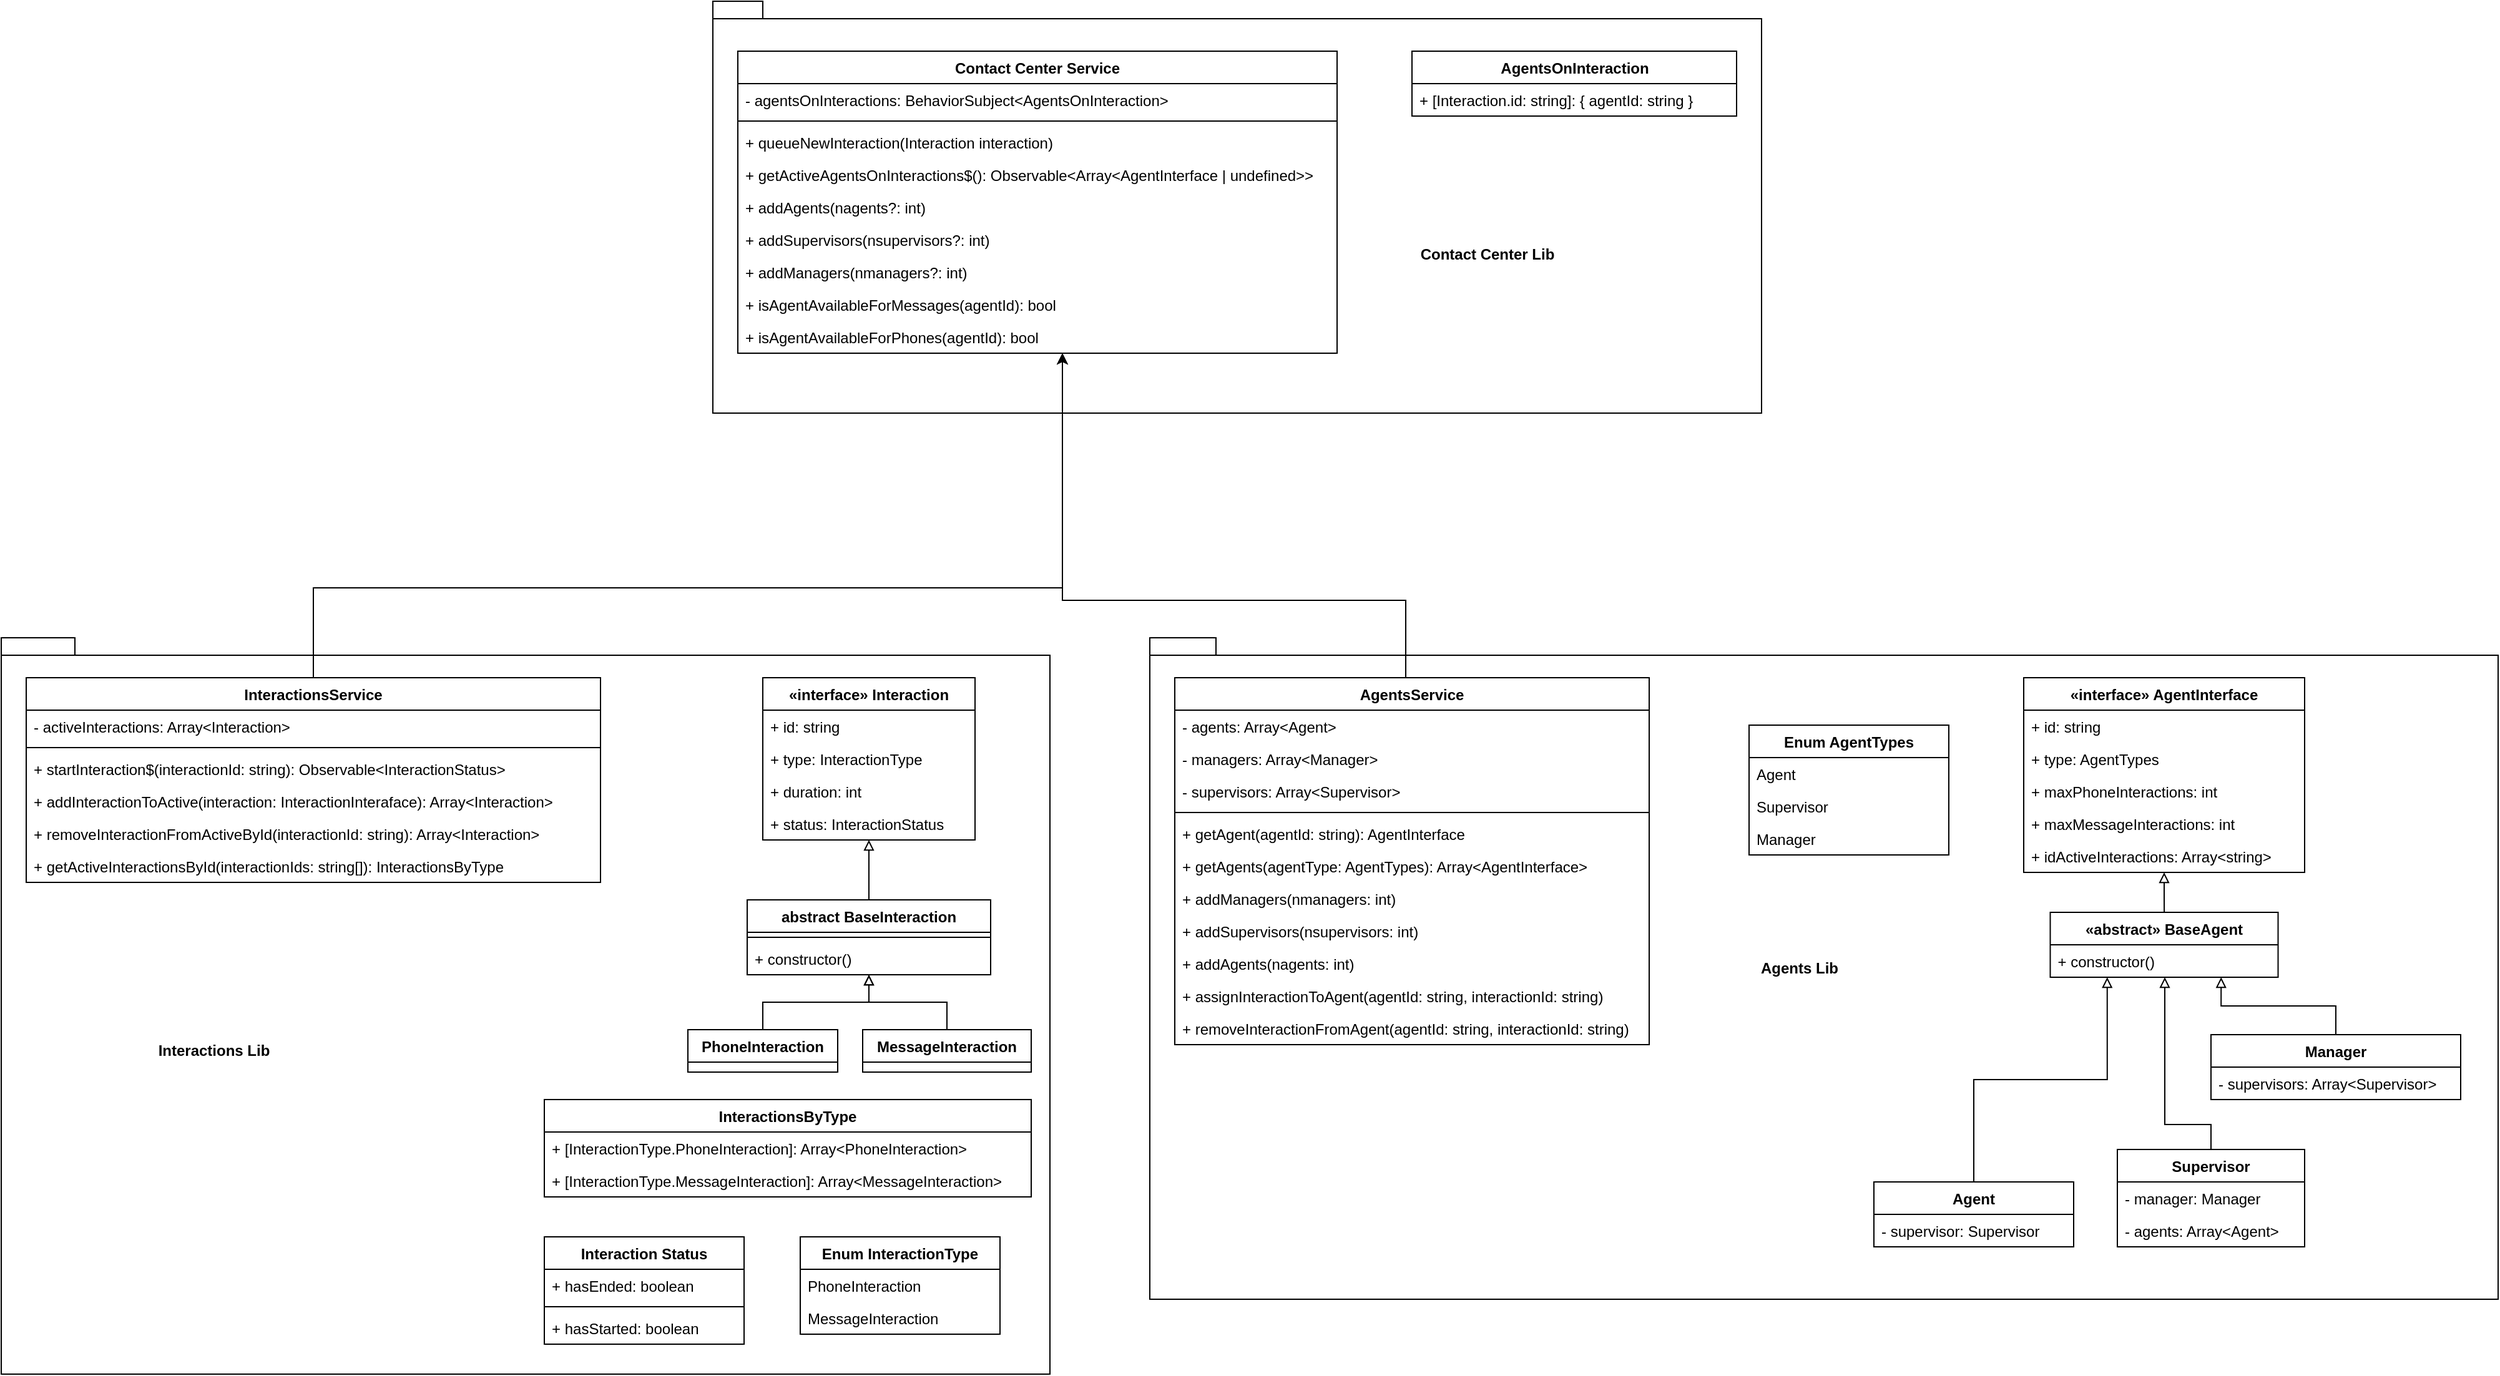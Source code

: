 <mxfile version="14.9.6" type="device" pages="2"><diagram id="9mXvaVSuT-yr561JVfZQ" name="Classes"><mxGraphModel dx="1939" dy="1730" grid="1" gridSize="10" guides="1" tooltips="1" connect="1" arrows="1" fold="1" page="1" pageScale="1" pageWidth="850" pageHeight="1100" math="0" shadow="0"><root><mxCell id="0"/><mxCell id="1" parent="0"/><mxCell id="W-T2RcgYXypYs22ILFJd-33" value="" style="shape=folder;fontStyle=1;spacingTop=10;tabWidth=40;tabHeight=14;tabPosition=left;html=1;" vertex="1" parent="1"><mxGeometry x="160" y="-920" width="840" height="330" as="geometry"/></mxCell><mxCell id="GSy9JZOcoxlVscX8w8jJ-24" value="" style="shape=folder;fontStyle=1;spacingTop=10;tabWidth=40;tabHeight=14;tabPosition=left;html=1;" parent="1" vertex="1"><mxGeometry x="510" y="-410" width="1080" height="530" as="geometry"/></mxCell><mxCell id="GSy9JZOcoxlVscX8w8jJ-23" value="" style="shape=folder;fontStyle=1;spacingTop=10;tabWidth=40;tabHeight=14;tabPosition=left;html=1;" parent="1" vertex="1"><mxGeometry x="-410" y="-410" width="840" height="590" as="geometry"/></mxCell><mxCell id="VfbLvijLUW6u_aJ8UXOx-10" style="edgeStyle=orthogonalEdgeStyle;rounded=0;orthogonalLoop=1;jettySize=auto;html=1;startArrow=none;startFill=0;endArrow=block;endFill=0;" parent="1" source="rVlFmZ7Iy4KIFGHd2SEh-2" target="VfbLvijLUW6u_aJ8UXOx-1" edge="1"><mxGeometry relative="1" as="geometry"/></mxCell><mxCell id="rVlFmZ7Iy4KIFGHd2SEh-2" value="MessageInteraction" style="swimlane;fontStyle=1;align=center;verticalAlign=top;childLayout=stackLayout;horizontal=1;startSize=26;horizontalStack=0;resizeParent=1;resizeParentMax=0;resizeLast=0;collapsible=1;marginBottom=0;" parent="1" vertex="1"><mxGeometry x="280" y="-96" width="135" height="34" as="geometry"/></mxCell><mxCell id="VfbLvijLUW6u_aJ8UXOx-11" style="edgeStyle=orthogonalEdgeStyle;rounded=0;orthogonalLoop=1;jettySize=auto;html=1;startArrow=none;startFill=0;endArrow=block;endFill=0;" parent="1" source="rVlFmZ7Iy4KIFGHd2SEh-6" target="VfbLvijLUW6u_aJ8UXOx-1" edge="1"><mxGeometry relative="1" as="geometry"/></mxCell><mxCell id="rVlFmZ7Iy4KIFGHd2SEh-6" value="PhoneInteraction" style="swimlane;fontStyle=1;align=center;verticalAlign=top;childLayout=stackLayout;horizontal=1;startSize=26;horizontalStack=0;resizeParent=1;resizeParentMax=0;resizeLast=0;collapsible=1;marginBottom=0;" parent="1" vertex="1"><mxGeometry x="140" y="-96" width="120" height="34" as="geometry"/></mxCell><mxCell id="rVlFmZ7Iy4KIFGHd2SEh-12" value="Agent" style="swimlane;fontStyle=1;align=center;verticalAlign=top;childLayout=stackLayout;horizontal=1;startSize=26;horizontalStack=0;resizeParent=1;resizeParentMax=0;resizeLast=0;collapsible=1;marginBottom=0;" parent="1" vertex="1"><mxGeometry x="1090" y="26" width="160" height="52" as="geometry"/></mxCell><mxCell id="rVlFmZ7Iy4KIFGHd2SEh-13" value="- supervisor: Supervisor" style="text;strokeColor=none;fillColor=none;align=left;verticalAlign=top;spacingLeft=4;spacingRight=4;overflow=hidden;rotatable=0;points=[[0,0.5],[1,0.5]];portConstraint=eastwest;" parent="rVlFmZ7Iy4KIFGHd2SEh-12" vertex="1"><mxGeometry y="26" width="160" height="26" as="geometry"/></mxCell><mxCell id="W-T2RcgYXypYs22ILFJd-36" style="edgeStyle=orthogonalEdgeStyle;rounded=0;orthogonalLoop=1;jettySize=auto;html=1;exitX=0.5;exitY=0;exitDx=0;exitDy=0;endArrow=block;endFill=0;" edge="1" parent="1" source="rVlFmZ7Iy4KIFGHd2SEh-16" target="rVlFmZ7Iy4KIFGHd2SEh-28"><mxGeometry relative="1" as="geometry"><Array as="points"><mxPoint x="1360" y="-20"/><mxPoint x="1323" y="-20"/></Array></mxGeometry></mxCell><mxCell id="rVlFmZ7Iy4KIFGHd2SEh-16" value="Supervisor" style="swimlane;fontStyle=1;align=center;verticalAlign=top;childLayout=stackLayout;horizontal=1;startSize=26;horizontalStack=0;resizeParent=1;resizeParentMax=0;resizeLast=0;collapsible=1;marginBottom=0;" parent="1" vertex="1"><mxGeometry x="1285" width="150" height="78" as="geometry"/></mxCell><mxCell id="rVlFmZ7Iy4KIFGHd2SEh-17" value="- manager: Manager" style="text;strokeColor=none;fillColor=none;align=left;verticalAlign=top;spacingLeft=4;spacingRight=4;overflow=hidden;rotatable=0;points=[[0,0.5],[1,0.5]];portConstraint=eastwest;" parent="rVlFmZ7Iy4KIFGHd2SEh-16" vertex="1"><mxGeometry y="26" width="150" height="26" as="geometry"/></mxCell><mxCell id="bqos2zg2RV2krhV23c68-34" value="- agents: Array&lt;Agent&gt;" style="text;strokeColor=none;fillColor=none;align=left;verticalAlign=top;spacingLeft=4;spacingRight=4;overflow=hidden;rotatable=0;points=[[0,0.5],[1,0.5]];portConstraint=eastwest;" parent="rVlFmZ7Iy4KIFGHd2SEh-16" vertex="1"><mxGeometry y="52" width="150" height="26" as="geometry"/></mxCell><mxCell id="rVlFmZ7Iy4KIFGHd2SEh-20" value="Manager" style="swimlane;fontStyle=1;align=center;verticalAlign=top;childLayout=stackLayout;horizontal=1;startSize=26;horizontalStack=0;resizeParent=1;resizeParentMax=0;resizeLast=0;collapsible=1;marginBottom=0;" parent="1" vertex="1"><mxGeometry x="1360" y="-92" width="200" height="52" as="geometry"/></mxCell><mxCell id="bqos2zg2RV2krhV23c68-36" value="- supervisors: Array&lt;Supervisor&gt;" style="text;strokeColor=none;fillColor=none;align=left;verticalAlign=top;spacingLeft=4;spacingRight=4;overflow=hidden;rotatable=0;points=[[0,0.5],[1,0.5]];portConstraint=eastwest;" parent="rVlFmZ7Iy4KIFGHd2SEh-20" vertex="1"><mxGeometry y="26" width="200" height="26" as="geometry"/></mxCell><mxCell id="bqos2zg2RV2krhV23c68-4" style="edgeStyle=orthogonalEdgeStyle;rounded=0;orthogonalLoop=1;jettySize=auto;html=1;exitX=0.25;exitY=1;exitDx=0;exitDy=0;endArrow=none;endFill=0;startArrow=block;startFill=0;" parent="1" source="rVlFmZ7Iy4KIFGHd2SEh-28" target="rVlFmZ7Iy4KIFGHd2SEh-12" edge="1"><mxGeometry relative="1" as="geometry"/></mxCell><mxCell id="bqos2zg2RV2krhV23c68-6" style="edgeStyle=orthogonalEdgeStyle;rounded=0;orthogonalLoop=1;jettySize=auto;html=1;exitX=0.75;exitY=1;exitDx=0;exitDy=0;endArrow=none;endFill=0;startArrow=block;startFill=0;" parent="1" source="rVlFmZ7Iy4KIFGHd2SEh-28" target="rVlFmZ7Iy4KIFGHd2SEh-20" edge="1"><mxGeometry relative="1" as="geometry"/></mxCell><mxCell id="rVlFmZ7Iy4KIFGHd2SEh-28" value="«abstract» BaseAgent" style="swimlane;fontStyle=1;align=center;verticalAlign=top;childLayout=stackLayout;horizontal=1;startSize=26;horizontalStack=0;resizeParent=1;resizeParentMax=0;resizeLast=0;collapsible=1;marginBottom=0;" parent="1" vertex="1"><mxGeometry x="1231.25" y="-190" width="182.5" height="52" as="geometry"/></mxCell><mxCell id="W-T2RcgYXypYs22ILFJd-6" value="+ constructor()" style="text;strokeColor=none;fillColor=none;align=left;verticalAlign=top;spacingLeft=4;spacingRight=4;overflow=hidden;rotatable=0;points=[[0,0.5],[1,0.5]];portConstraint=eastwest;" vertex="1" parent="rVlFmZ7Iy4KIFGHd2SEh-28"><mxGeometry y="26" width="182.5" height="26" as="geometry"/></mxCell><mxCell id="VfbLvijLUW6u_aJ8UXOx-8" style="edgeStyle=orthogonalEdgeStyle;rounded=0;orthogonalLoop=1;jettySize=auto;html=1;exitX=0.5;exitY=1;exitDx=0;exitDy=0;entryX=0.5;entryY=0;entryDx=0;entryDy=0;endArrow=none;endFill=0;startArrow=block;startFill=0;" parent="1" source="rVlFmZ7Iy4KIFGHd2SEh-40" target="VfbLvijLUW6u_aJ8UXOx-1" edge="1"><mxGeometry relative="1" as="geometry"/></mxCell><mxCell id="rVlFmZ7Iy4KIFGHd2SEh-40" value="«interface» Interaction" style="swimlane;fontStyle=1;align=center;verticalAlign=top;childLayout=stackLayout;horizontal=1;startSize=26;horizontalStack=0;resizeParent=1;resizeParentMax=0;resizeLast=0;collapsible=1;marginBottom=0;" parent="1" vertex="1"><mxGeometry x="200" y="-378" width="170" height="130" as="geometry"/></mxCell><mxCell id="rVlFmZ7Iy4KIFGHd2SEh-41" value="+ id: string" style="text;strokeColor=none;fillColor=none;align=left;verticalAlign=top;spacingLeft=4;spacingRight=4;overflow=hidden;rotatable=0;points=[[0,0.5],[1,0.5]];portConstraint=eastwest;" parent="rVlFmZ7Iy4KIFGHd2SEh-40" vertex="1"><mxGeometry y="26" width="170" height="26" as="geometry"/></mxCell><mxCell id="aWb27PJC8GSQuPGXeeC0-7" value="+ type: InteractionType" style="text;strokeColor=none;fillColor=none;align=left;verticalAlign=top;spacingLeft=4;spacingRight=4;overflow=hidden;rotatable=0;points=[[0,0.5],[1,0.5]];portConstraint=eastwest;" parent="rVlFmZ7Iy4KIFGHd2SEh-40" vertex="1"><mxGeometry y="52" width="170" height="26" as="geometry"/></mxCell><mxCell id="W-T2RcgYXypYs22ILFJd-27" value="+ duration: int" style="text;strokeColor=none;fillColor=none;align=left;verticalAlign=top;spacingLeft=4;spacingRight=4;overflow=hidden;rotatable=0;points=[[0,0.5],[1,0.5]];portConstraint=eastwest;" vertex="1" parent="rVlFmZ7Iy4KIFGHd2SEh-40"><mxGeometry y="78" width="170" height="26" as="geometry"/></mxCell><mxCell id="aWb27PJC8GSQuPGXeeC0-6" value="+ status: InteractionStatus" style="text;strokeColor=none;fillColor=none;align=left;verticalAlign=top;spacingLeft=4;spacingRight=4;overflow=hidden;rotatable=0;points=[[0,0.5],[1,0.5]];portConstraint=eastwest;" parent="rVlFmZ7Iy4KIFGHd2SEh-40" vertex="1"><mxGeometry y="104" width="170" height="26" as="geometry"/></mxCell><mxCell id="bqos2zg2RV2krhV23c68-8" value="Contact Center Service" style="swimlane;fontStyle=1;align=center;verticalAlign=top;childLayout=stackLayout;horizontal=1;startSize=26;horizontalStack=0;resizeParent=1;resizeParentMax=0;resizeLast=0;collapsible=1;marginBottom=0;" parent="1" vertex="1"><mxGeometry x="180" y="-880" width="480" height="242" as="geometry"/></mxCell><mxCell id="bqos2zg2RV2krhV23c68-17" value="- agentsOnInteractions: BehaviorSubject&lt;AgentsOnInteraction&gt;" style="text;strokeColor=none;fillColor=none;align=left;verticalAlign=top;spacingLeft=4;spacingRight=4;overflow=hidden;rotatable=0;points=[[0,0.5],[1,0.5]];portConstraint=eastwest;" parent="bqos2zg2RV2krhV23c68-8" vertex="1"><mxGeometry y="26" width="480" height="26" as="geometry"/></mxCell><mxCell id="bqos2zg2RV2krhV23c68-10" value="" style="line;strokeWidth=1;fillColor=none;align=left;verticalAlign=middle;spacingTop=-1;spacingLeft=3;spacingRight=3;rotatable=0;labelPosition=right;points=[];portConstraint=eastwest;" parent="bqos2zg2RV2krhV23c68-8" vertex="1"><mxGeometry y="52" width="480" height="8" as="geometry"/></mxCell><mxCell id="_GVW7TMEbYRuiCOnkN0X-1" value="+ queueNewInteraction(Interaction interaction)" style="text;strokeColor=none;fillColor=none;align=left;verticalAlign=top;spacingLeft=4;spacingRight=4;overflow=hidden;rotatable=0;points=[[0,0.5],[1,0.5]];portConstraint=eastwest;" parent="bqos2zg2RV2krhV23c68-8" vertex="1"><mxGeometry y="60" width="480" height="26" as="geometry"/></mxCell><mxCell id="W-T2RcgYXypYs22ILFJd-28" value="+ getActiveAgentsOnInteractions$(): Observable&amp;lt;Array&amp;lt;AgentInterface | undefined&amp;gt;&amp;gt;" style="text;strokeColor=none;fillColor=none;align=left;verticalAlign=top;spacingLeft=4;spacingRight=4;overflow=hidden;rotatable=0;points=[[0,0.5],[1,0.5]];portConstraint=eastwest;html=1;" vertex="1" parent="bqos2zg2RV2krhV23c68-8"><mxGeometry y="86" width="480" height="26" as="geometry"/></mxCell><mxCell id="NI0zoDxkc4GcWIUidgXC-1" value="+ addAgents(nagents?: int)" style="text;strokeColor=none;fillColor=none;align=left;verticalAlign=top;spacingLeft=4;spacingRight=4;overflow=hidden;rotatable=0;points=[[0,0.5],[1,0.5]];portConstraint=eastwest;" parent="bqos2zg2RV2krhV23c68-8" vertex="1"><mxGeometry y="112" width="480" height="26" as="geometry"/></mxCell><mxCell id="NI0zoDxkc4GcWIUidgXC-2" value="+ addSupervisors(nsupervisors?: int)" style="text;strokeColor=none;fillColor=none;align=left;verticalAlign=top;spacingLeft=4;spacingRight=4;overflow=hidden;rotatable=0;points=[[0,0.5],[1,0.5]];portConstraint=eastwest;" parent="bqos2zg2RV2krhV23c68-8" vertex="1"><mxGeometry y="138" width="480" height="26" as="geometry"/></mxCell><mxCell id="NI0zoDxkc4GcWIUidgXC-3" value="+ addManagers(nmanagers?: int)" style="text;strokeColor=none;fillColor=none;align=left;verticalAlign=top;spacingLeft=4;spacingRight=4;overflow=hidden;rotatable=0;points=[[0,0.5],[1,0.5]];portConstraint=eastwest;" parent="bqos2zg2RV2krhV23c68-8" vertex="1"><mxGeometry y="164" width="480" height="26" as="geometry"/></mxCell><mxCell id="aWb27PJC8GSQuPGXeeC0-10" value="+ isAgentAvailableForMessages(agentId): bool" style="text;strokeColor=none;fillColor=none;align=left;verticalAlign=top;spacingLeft=4;spacingRight=4;overflow=hidden;rotatable=0;points=[[0,0.5],[1,0.5]];portConstraint=eastwest;" parent="bqos2zg2RV2krhV23c68-8" vertex="1"><mxGeometry y="190" width="480" height="26" as="geometry"/></mxCell><mxCell id="aWb27PJC8GSQuPGXeeC0-9" value="+ isAgentAvailableForPhones(agentId): bool" style="text;strokeColor=none;fillColor=none;align=left;verticalAlign=top;spacingLeft=4;spacingRight=4;overflow=hidden;rotatable=0;points=[[0,0.5],[1,0.5]];portConstraint=eastwest;" parent="bqos2zg2RV2krhV23c68-8" vertex="1"><mxGeometry y="216" width="480" height="26" as="geometry"/></mxCell><mxCell id="VfbLvijLUW6u_aJ8UXOx-1" value="abstract BaseInteraction" style="swimlane;fontStyle=1;align=center;verticalAlign=top;childLayout=stackLayout;horizontal=1;startSize=26;horizontalStack=0;resizeParent=1;resizeParentMax=0;resizeLast=0;collapsible=1;marginBottom=0;" parent="1" vertex="1"><mxGeometry x="187.5" y="-200" width="195" height="60" as="geometry"/></mxCell><mxCell id="VfbLvijLUW6u_aJ8UXOx-3" value="" style="line;strokeWidth=1;fillColor=none;align=left;verticalAlign=middle;spacingTop=-1;spacingLeft=3;spacingRight=3;rotatable=0;labelPosition=right;points=[];portConstraint=eastwest;" parent="VfbLvijLUW6u_aJ8UXOx-1" vertex="1"><mxGeometry y="26" width="195" height="8" as="geometry"/></mxCell><mxCell id="VfbLvijLUW6u_aJ8UXOx-6" value="+ constructor()" style="text;strokeColor=none;fillColor=none;align=left;verticalAlign=top;spacingLeft=4;spacingRight=4;overflow=hidden;rotatable=0;points=[[0,0.5],[1,0.5]];portConstraint=eastwest;" parent="VfbLvijLUW6u_aJ8UXOx-1" vertex="1"><mxGeometry y="34" width="195" height="26" as="geometry"/></mxCell><mxCell id="aWb27PJC8GSQuPGXeeC0-16" style="edgeStyle=orthogonalEdgeStyle;rounded=0;orthogonalLoop=1;jettySize=auto;html=1;exitX=0.5;exitY=1;exitDx=0;exitDy=0;startArrow=block;startFill=0;endArrow=none;endFill=0;" parent="1" source="aWb27PJC8GSQuPGXeeC0-11" target="rVlFmZ7Iy4KIFGHd2SEh-28" edge="1"><mxGeometry relative="1" as="geometry"/></mxCell><mxCell id="aWb27PJC8GSQuPGXeeC0-11" value="«interface» AgentInterface" style="swimlane;fontStyle=1;align=center;verticalAlign=top;childLayout=stackLayout;horizontal=1;startSize=26;horizontalStack=0;resizeParent=1;resizeParentMax=0;resizeLast=0;collapsible=1;marginBottom=0;" parent="1" vertex="1"><mxGeometry x="1210" y="-378" width="225" height="156" as="geometry"/></mxCell><mxCell id="aWb27PJC8GSQuPGXeeC0-12" value="+ id: string" style="text;strokeColor=none;fillColor=none;align=left;verticalAlign=top;spacingLeft=4;spacingRight=4;overflow=hidden;rotatable=0;points=[[0,0.5],[1,0.5]];portConstraint=eastwest;" parent="aWb27PJC8GSQuPGXeeC0-11" vertex="1"><mxGeometry y="26" width="225" height="26" as="geometry"/></mxCell><mxCell id="aWb27PJC8GSQuPGXeeC0-13" value="+ type: AgentTypes" style="text;strokeColor=none;fillColor=none;align=left;verticalAlign=top;spacingLeft=4;spacingRight=4;overflow=hidden;rotatable=0;points=[[0,0.5],[1,0.5]];portConstraint=eastwest;" parent="aWb27PJC8GSQuPGXeeC0-11" vertex="1"><mxGeometry y="52" width="225" height="26" as="geometry"/></mxCell><mxCell id="aWb27PJC8GSQuPGXeeC0-3" value="+ maxPhoneInteractions: int" style="text;strokeColor=none;fillColor=none;align=left;verticalAlign=top;spacingLeft=4;spacingRight=4;overflow=hidden;rotatable=0;points=[[0,0.5],[1,0.5]];portConstraint=eastwest;" parent="aWb27PJC8GSQuPGXeeC0-11" vertex="1"><mxGeometry y="78" width="225" height="26" as="geometry"/></mxCell><mxCell id="rVlFmZ7Iy4KIFGHd2SEh-29" value="+ maxMessageInteractions: int" style="text;strokeColor=none;fillColor=none;align=left;verticalAlign=top;spacingLeft=4;spacingRight=4;overflow=hidden;rotatable=0;points=[[0,0.5],[1,0.5]];portConstraint=eastwest;" parent="aWb27PJC8GSQuPGXeeC0-11" vertex="1"><mxGeometry y="104" width="225" height="26" as="geometry"/></mxCell><mxCell id="aWb27PJC8GSQuPGXeeC0-4" value="+ idActiveInteractions: Array&lt;string&gt;" style="text;strokeColor=none;fillColor=none;align=left;verticalAlign=top;spacingLeft=4;spacingRight=4;overflow=hidden;rotatable=0;points=[[0,0.5],[1,0.5]];portConstraint=eastwest;" parent="aWb27PJC8GSQuPGXeeC0-11" vertex="1"><mxGeometry y="130" width="225" height="26" as="geometry"/></mxCell><mxCell id="GSy9JZOcoxlVscX8w8jJ-20" style="edgeStyle=orthogonalEdgeStyle;rounded=0;orthogonalLoop=1;jettySize=auto;html=1;" parent="1" source="GSy9JZOcoxlVscX8w8jJ-1" target="bqos2zg2RV2krhV23c68-8" edge="1"><mxGeometry relative="1" as="geometry"><Array as="points"><mxPoint x="715" y="-440"/><mxPoint x="440" y="-440"/></Array></mxGeometry></mxCell><mxCell id="GSy9JZOcoxlVscX8w8jJ-1" value="AgentsService" style="swimlane;fontStyle=1;align=center;verticalAlign=top;childLayout=stackLayout;horizontal=1;startSize=26;horizontalStack=0;resizeParent=1;resizeParentMax=0;resizeLast=0;collapsible=1;marginBottom=0;" parent="1" vertex="1"><mxGeometry x="530" y="-378" width="380" height="294" as="geometry"/></mxCell><mxCell id="GSy9JZOcoxlVscX8w8jJ-5" value="- agents: Array&lt;Agent&gt;" style="text;strokeColor=none;fillColor=none;align=left;verticalAlign=top;spacingLeft=4;spacingRight=4;overflow=hidden;rotatable=0;points=[[0,0.5],[1,0.5]];portConstraint=eastwest;" parent="GSy9JZOcoxlVscX8w8jJ-1" vertex="1"><mxGeometry y="26" width="380" height="26" as="geometry"/></mxCell><mxCell id="GSy9JZOcoxlVscX8w8jJ-7" value="- managers: Array&lt;Manager&gt;" style="text;strokeColor=none;fillColor=none;align=left;verticalAlign=top;spacingLeft=4;spacingRight=4;overflow=hidden;rotatable=0;points=[[0,0.5],[1,0.5]];portConstraint=eastwest;" parent="GSy9JZOcoxlVscX8w8jJ-1" vertex="1"><mxGeometry y="52" width="380" height="26" as="geometry"/></mxCell><mxCell id="GSy9JZOcoxlVscX8w8jJ-6" value="- supervisors: Array&lt;Supervisor&gt;" style="text;strokeColor=none;fillColor=none;align=left;verticalAlign=top;spacingLeft=4;spacingRight=4;overflow=hidden;rotatable=0;points=[[0,0.5],[1,0.5]];portConstraint=eastwest;" parent="GSy9JZOcoxlVscX8w8jJ-1" vertex="1"><mxGeometry y="78" width="380" height="26" as="geometry"/></mxCell><mxCell id="GSy9JZOcoxlVscX8w8jJ-3" value="" style="line;strokeWidth=1;fillColor=none;align=left;verticalAlign=middle;spacingTop=-1;spacingLeft=3;spacingRight=3;rotatable=0;labelPosition=right;points=[];portConstraint=eastwest;" parent="GSy9JZOcoxlVscX8w8jJ-1" vertex="1"><mxGeometry y="104" width="380" height="8" as="geometry"/></mxCell><mxCell id="eq-xW2-XUnyU69JytTZA-1" value="+ getAgent(agentId: string): AgentInterface" style="text;strokeColor=none;fillColor=none;align=left;verticalAlign=top;spacingLeft=4;spacingRight=4;overflow=hidden;rotatable=0;points=[[0,0.5],[1,0.5]];portConstraint=eastwest;" parent="GSy9JZOcoxlVscX8w8jJ-1" vertex="1"><mxGeometry y="112" width="380" height="26" as="geometry"/></mxCell><mxCell id="eq-xW2-XUnyU69JytTZA-4" value="+ getAgents(agentType: AgentTypes): Array&lt;AgentInterface&gt;" style="text;strokeColor=none;fillColor=none;align=left;verticalAlign=top;spacingLeft=4;spacingRight=4;overflow=hidden;rotatable=0;points=[[0,0.5],[1,0.5]];portConstraint=eastwest;" parent="GSy9JZOcoxlVscX8w8jJ-1" vertex="1"><mxGeometry y="138" width="380" height="26" as="geometry"/></mxCell><mxCell id="GSy9JZOcoxlVscX8w8jJ-10" value="+ addManagers(nmanagers: int)" style="text;strokeColor=none;fillColor=none;align=left;verticalAlign=top;spacingLeft=4;spacingRight=4;overflow=hidden;rotatable=0;points=[[0,0.5],[1,0.5]];portConstraint=eastwest;" parent="GSy9JZOcoxlVscX8w8jJ-1" vertex="1"><mxGeometry y="164" width="380" height="26" as="geometry"/></mxCell><mxCell id="GSy9JZOcoxlVscX8w8jJ-9" value="+ addSupervisors(nsupervisors: int)" style="text;strokeColor=none;fillColor=none;align=left;verticalAlign=top;spacingLeft=4;spacingRight=4;overflow=hidden;rotatable=0;points=[[0,0.5],[1,0.5]];portConstraint=eastwest;" parent="GSy9JZOcoxlVscX8w8jJ-1" vertex="1"><mxGeometry y="190" width="380" height="26" as="geometry"/></mxCell><mxCell id="GSy9JZOcoxlVscX8w8jJ-8" value="+ addAgents(nagents: int)" style="text;strokeColor=none;fillColor=none;align=left;verticalAlign=top;spacingLeft=4;spacingRight=4;overflow=hidden;rotatable=0;points=[[0,0.5],[1,0.5]];portConstraint=eastwest;" parent="GSy9JZOcoxlVscX8w8jJ-1" vertex="1"><mxGeometry y="216" width="380" height="26" as="geometry"/></mxCell><mxCell id="W-T2RcgYXypYs22ILFJd-1" value="+ assignInteractionToAgent(agentId: string, interactionId: string)" style="text;strokeColor=none;fillColor=none;align=left;verticalAlign=top;spacingLeft=4;spacingRight=4;overflow=hidden;rotatable=0;points=[[0,0.5],[1,0.5]];portConstraint=eastwest;" vertex="1" parent="GSy9JZOcoxlVscX8w8jJ-1"><mxGeometry y="242" width="380" height="26" as="geometry"/></mxCell><mxCell id="eq-xW2-XUnyU69JytTZA-2" value="+ removeInteractionFromAgent(agentId: string, interactionId: string)" style="text;strokeColor=none;fillColor=none;align=left;verticalAlign=top;spacingLeft=4;spacingRight=4;overflow=hidden;rotatable=0;points=[[0,0.5],[1,0.5]];portConstraint=eastwest;" parent="GSy9JZOcoxlVscX8w8jJ-1" vertex="1"><mxGeometry y="268" width="380" height="26" as="geometry"/></mxCell><mxCell id="GSy9JZOcoxlVscX8w8jJ-21" style="edgeStyle=orthogonalEdgeStyle;rounded=0;orthogonalLoop=1;jettySize=auto;html=1;exitX=0.5;exitY=0;exitDx=0;exitDy=0;" parent="1" source="GSy9JZOcoxlVscX8w8jJ-15" target="bqos2zg2RV2krhV23c68-8" edge="1"><mxGeometry relative="1" as="geometry"><Array as="points"><mxPoint x="-160" y="-450"/><mxPoint x="440" y="-450"/></Array></mxGeometry></mxCell><mxCell id="GSy9JZOcoxlVscX8w8jJ-15" value="InteractionsService" style="swimlane;fontStyle=1;align=center;verticalAlign=top;childLayout=stackLayout;horizontal=1;startSize=26;horizontalStack=0;resizeParent=1;resizeParentMax=0;resizeLast=0;collapsible=1;marginBottom=0;" parent="1" vertex="1"><mxGeometry x="-390" y="-378" width="460" height="164" as="geometry"/></mxCell><mxCell id="GSy9JZOcoxlVscX8w8jJ-19" value="- activeInteractions: Array&lt;Interaction&gt;" style="text;strokeColor=none;fillColor=none;align=left;verticalAlign=top;spacingLeft=4;spacingRight=4;overflow=hidden;rotatable=0;points=[[0,0.5],[1,0.5]];portConstraint=eastwest;" parent="GSy9JZOcoxlVscX8w8jJ-15" vertex="1"><mxGeometry y="26" width="460" height="26" as="geometry"/></mxCell><mxCell id="GSy9JZOcoxlVscX8w8jJ-17" value="" style="line;strokeWidth=1;fillColor=none;align=left;verticalAlign=middle;spacingTop=-1;spacingLeft=3;spacingRight=3;rotatable=0;labelPosition=right;points=[];portConstraint=eastwest;" parent="GSy9JZOcoxlVscX8w8jJ-15" vertex="1"><mxGeometry y="52" width="460" height="8" as="geometry"/></mxCell><mxCell id="GSy9JZOcoxlVscX8w8jJ-18" value="+ startInteraction$(interactionId: string): Observable&lt;InteractionStatus&gt;" style="text;strokeColor=none;fillColor=none;align=left;verticalAlign=top;spacingLeft=4;spacingRight=4;overflow=hidden;rotatable=0;points=[[0,0.5],[1,0.5]];portConstraint=eastwest;" parent="GSy9JZOcoxlVscX8w8jJ-15" vertex="1"><mxGeometry y="60" width="460" height="26" as="geometry"/></mxCell><mxCell id="GSy9JZOcoxlVscX8w8jJ-22" value="+ addInteractionToActive(interaction: InteractionInteraface): Array&lt;Interaction&gt;" style="text;strokeColor=none;fillColor=none;align=left;verticalAlign=top;spacingLeft=4;spacingRight=4;overflow=hidden;rotatable=0;points=[[0,0.5],[1,0.5]];portConstraint=eastwest;" parent="GSy9JZOcoxlVscX8w8jJ-15" vertex="1"><mxGeometry y="86" width="460" height="26" as="geometry"/></mxCell><mxCell id="W-T2RcgYXypYs22ILFJd-4" value="+ removeInteractionFromActiveById(interactionId: string): Array&lt;Interaction&gt;" style="text;strokeColor=none;fillColor=none;align=left;verticalAlign=top;spacingLeft=4;spacingRight=4;overflow=hidden;rotatable=0;points=[[0,0.5],[1,0.5]];portConstraint=eastwest;" vertex="1" parent="GSy9JZOcoxlVscX8w8jJ-15"><mxGeometry y="112" width="460" height="26" as="geometry"/></mxCell><mxCell id="W-T2RcgYXypYs22ILFJd-3" value="+ getActiveInteractionsById(interactionIds: string[]): InteractionsByType" style="text;strokeColor=none;fillColor=none;align=left;verticalAlign=top;spacingLeft=4;spacingRight=4;overflow=hidden;rotatable=0;points=[[0,0.5],[1,0.5]];portConstraint=eastwest;" vertex="1" parent="GSy9JZOcoxlVscX8w8jJ-15"><mxGeometry y="138" width="460" height="26" as="geometry"/></mxCell><mxCell id="W-T2RcgYXypYs22ILFJd-7" value="Enum AgentTypes" style="swimlane;fontStyle=1;align=center;verticalAlign=top;childLayout=stackLayout;horizontal=1;startSize=26;horizontalStack=0;resizeParent=1;resizeParentMax=0;resizeLast=0;collapsible=1;marginBottom=0;" vertex="1" parent="1"><mxGeometry x="990" y="-340" width="160" height="104" as="geometry"/></mxCell><mxCell id="W-T2RcgYXypYs22ILFJd-11" value="Agent" style="text;strokeColor=none;fillColor=none;align=left;verticalAlign=top;spacingLeft=4;spacingRight=4;overflow=hidden;rotatable=0;points=[[0,0.5],[1,0.5]];portConstraint=eastwest;" vertex="1" parent="W-T2RcgYXypYs22ILFJd-7"><mxGeometry y="26" width="160" height="26" as="geometry"/></mxCell><mxCell id="W-T2RcgYXypYs22ILFJd-12" value="Supervisor" style="text;strokeColor=none;fillColor=none;align=left;verticalAlign=top;spacingLeft=4;spacingRight=4;overflow=hidden;rotatable=0;points=[[0,0.5],[1,0.5]];portConstraint=eastwest;" vertex="1" parent="W-T2RcgYXypYs22ILFJd-7"><mxGeometry y="52" width="160" height="26" as="geometry"/></mxCell><mxCell id="W-T2RcgYXypYs22ILFJd-8" value="Manager" style="text;strokeColor=none;fillColor=none;align=left;verticalAlign=top;spacingLeft=4;spacingRight=4;overflow=hidden;rotatable=0;points=[[0,0.5],[1,0.5]];portConstraint=eastwest;" vertex="1" parent="W-T2RcgYXypYs22ILFJd-7"><mxGeometry y="78" width="160" height="26" as="geometry"/></mxCell><mxCell id="W-T2RcgYXypYs22ILFJd-13" value="Enum InteractionType" style="swimlane;fontStyle=1;align=center;verticalAlign=top;childLayout=stackLayout;horizontal=1;startSize=26;horizontalStack=0;resizeParent=1;resizeParentMax=0;resizeLast=0;collapsible=1;marginBottom=0;" vertex="1" parent="1"><mxGeometry x="230" y="70" width="160" height="78" as="geometry"/></mxCell><mxCell id="W-T2RcgYXypYs22ILFJd-17" value="PhoneInteraction" style="text;strokeColor=none;fillColor=none;align=left;verticalAlign=top;spacingLeft=4;spacingRight=4;overflow=hidden;rotatable=0;points=[[0,0.5],[1,0.5]];portConstraint=eastwest;" vertex="1" parent="W-T2RcgYXypYs22ILFJd-13"><mxGeometry y="26" width="160" height="26" as="geometry"/></mxCell><mxCell id="W-T2RcgYXypYs22ILFJd-14" value="MessageInteraction" style="text;strokeColor=none;fillColor=none;align=left;verticalAlign=top;spacingLeft=4;spacingRight=4;overflow=hidden;rotatable=0;points=[[0,0.5],[1,0.5]];portConstraint=eastwest;" vertex="1" parent="W-T2RcgYXypYs22ILFJd-13"><mxGeometry y="52" width="160" height="26" as="geometry"/></mxCell><mxCell id="W-T2RcgYXypYs22ILFJd-18" value="InteractionsByType" style="swimlane;fontStyle=1;align=center;verticalAlign=top;childLayout=stackLayout;horizontal=1;startSize=26;horizontalStack=0;resizeParent=1;resizeParentMax=0;resizeLast=0;collapsible=1;marginBottom=0;" vertex="1" parent="1"><mxGeometry x="25" y="-40" width="390" height="78" as="geometry"/></mxCell><mxCell id="W-T2RcgYXypYs22ILFJd-22" value="+ [InteractionType.PhoneInteraction]: Array&lt;PhoneInteraction&gt;" style="text;strokeColor=none;fillColor=none;align=left;verticalAlign=top;spacingLeft=4;spacingRight=4;overflow=hidden;rotatable=0;points=[[0,0.5],[1,0.5]];portConstraint=eastwest;" vertex="1" parent="W-T2RcgYXypYs22ILFJd-18"><mxGeometry y="26" width="390" height="26" as="geometry"/></mxCell><mxCell id="W-T2RcgYXypYs22ILFJd-19" value="+ [InteractionType.MessageInteraction]: Array&lt;MessageInteraction&gt;" style="text;strokeColor=none;fillColor=none;align=left;verticalAlign=top;spacingLeft=4;spacingRight=4;overflow=hidden;rotatable=0;points=[[0,0.5],[1,0.5]];portConstraint=eastwest;" vertex="1" parent="W-T2RcgYXypYs22ILFJd-18"><mxGeometry y="52" width="390" height="26" as="geometry"/></mxCell><mxCell id="W-T2RcgYXypYs22ILFJd-23" value="Interaction Status" style="swimlane;fontStyle=1;align=center;verticalAlign=top;childLayout=stackLayout;horizontal=1;startSize=26;horizontalStack=0;resizeParent=1;resizeParentMax=0;resizeLast=0;collapsible=1;marginBottom=0;" vertex="1" parent="1"><mxGeometry x="25" y="70" width="160" height="86" as="geometry"/></mxCell><mxCell id="W-T2RcgYXypYs22ILFJd-24" value="+ hasEnded: boolean" style="text;strokeColor=none;fillColor=none;align=left;verticalAlign=top;spacingLeft=4;spacingRight=4;overflow=hidden;rotatable=0;points=[[0,0.5],[1,0.5]];portConstraint=eastwest;" vertex="1" parent="W-T2RcgYXypYs22ILFJd-23"><mxGeometry y="26" width="160" height="26" as="geometry"/></mxCell><mxCell id="W-T2RcgYXypYs22ILFJd-25" value="" style="line;strokeWidth=1;fillColor=none;align=left;verticalAlign=middle;spacingTop=-1;spacingLeft=3;spacingRight=3;rotatable=0;labelPosition=right;points=[];portConstraint=eastwest;" vertex="1" parent="W-T2RcgYXypYs22ILFJd-23"><mxGeometry y="52" width="160" height="8" as="geometry"/></mxCell><mxCell id="W-T2RcgYXypYs22ILFJd-26" value="+ hasStarted: boolean" style="text;strokeColor=none;fillColor=none;align=left;verticalAlign=top;spacingLeft=4;spacingRight=4;overflow=hidden;rotatable=0;points=[[0,0.5],[1,0.5]];portConstraint=eastwest;" vertex="1" parent="W-T2RcgYXypYs22ILFJd-23"><mxGeometry y="60" width="160" height="26" as="geometry"/></mxCell><mxCell id="W-T2RcgYXypYs22ILFJd-29" value="AgentsOnInteraction" style="swimlane;fontStyle=1;align=center;verticalAlign=top;childLayout=stackLayout;horizontal=1;startSize=26;horizontalStack=0;resizeParent=1;resizeParentMax=0;resizeLast=0;collapsible=1;marginBottom=0;html=1;" vertex="1" parent="1"><mxGeometry x="720" y="-880" width="260" height="52" as="geometry"/></mxCell><mxCell id="W-T2RcgYXypYs22ILFJd-30" value="+ [Interaction.id: string]: { agentId: string }" style="text;strokeColor=none;fillColor=none;align=left;verticalAlign=top;spacingLeft=4;spacingRight=4;overflow=hidden;rotatable=0;points=[[0,0.5],[1,0.5]];portConstraint=eastwest;" vertex="1" parent="W-T2RcgYXypYs22ILFJd-29"><mxGeometry y="26" width="260" height="26" as="geometry"/></mxCell><mxCell id="W-T2RcgYXypYs22ILFJd-34" value="Contact Center Lib" style="text;align=center;fontStyle=1;verticalAlign=middle;spacingLeft=3;spacingRight=3;strokeColor=none;rotatable=0;points=[[0,0.5],[1,0.5]];portConstraint=eastwest;html=1;" vertex="1" parent="1"><mxGeometry x="740" y="-730" width="80" height="26" as="geometry"/></mxCell><mxCell id="W-T2RcgYXypYs22ILFJd-35" value="Interactions Lib" style="text;align=center;fontStyle=1;verticalAlign=middle;spacingLeft=3;spacingRight=3;strokeColor=none;rotatable=0;points=[[0,0.5],[1,0.5]];portConstraint=eastwest;html=1;" vertex="1" parent="1"><mxGeometry x="-280" y="-92" width="80" height="26" as="geometry"/></mxCell><mxCell id="W-T2RcgYXypYs22ILFJd-37" value="Agents Lib" style="text;align=center;fontStyle=1;verticalAlign=middle;spacingLeft=3;spacingRight=3;strokeColor=none;rotatable=0;points=[[0,0.5],[1,0.5]];portConstraint=eastwest;html=1;" vertex="1" parent="1"><mxGeometry x="990" y="-158" width="80" height="26" as="geometry"/></mxCell></root></mxGraphModel></diagram><diagram id="X7nQB1wiBKxIS-zTiMWH" name="Flow"><mxGraphModel dx="1089" dy="630" grid="1" gridSize="10" guides="1" tooltips="1" connect="1" arrows="1" fold="1" page="1" pageScale="1" pageWidth="827" pageHeight="1169" math="0" shadow="0"><root><mxCell id="nzC5I7efXiTQzMB4yumk-0"/><mxCell id="nzC5I7efXiTQzMB4yumk-1" parent="nzC5I7efXiTQzMB4yumk-0"/><mxCell id="nzC5I7efXiTQzMB4yumk-11" style="edgeStyle=orthogonalEdgeStyle;rounded=0;orthogonalLoop=1;jettySize=auto;html=1;exitX=0.5;exitY=1;exitDx=0;exitDy=0;entryX=0.5;entryY=0;entryDx=0;entryDy=0;" parent="nzC5I7efXiTQzMB4yumk-1" source="nzC5I7efXiTQzMB4yumk-2" target="nzC5I7efXiTQzMB4yumk-8" edge="1"><mxGeometry relative="1" as="geometry"/></mxCell><mxCell id="nzC5I7efXiTQzMB4yumk-2" value="New Interaction" style="ellipse;whiteSpace=wrap;html=1;aspect=fixed;" parent="nzC5I7efXiTQzMB4yumk-1" vertex="1"><mxGeometry x="350" y="80" width="80" height="80" as="geometry"/></mxCell><mxCell id="nzC5I7efXiTQzMB4yumk-3" value="&lt;h1&gt;Contact Center Flow&lt;/h1&gt;&lt;p&gt;A new interaction enters the Contact Center, this graph describe how it's handled&lt;/p&gt;" style="text;html=1;strokeColor=none;fillColor=none;spacing=5;spacingTop=-20;whiteSpace=wrap;overflow=hidden;rounded=0;" parent="nzC5I7efXiTQzMB4yumk-1" vertex="1"><mxGeometry x="20" y="20" width="190" height="120" as="geometry"/></mxCell><mxCell id="nzC5I7efXiTQzMB4yumk-17" value="" style="edgeStyle=orthogonalEdgeStyle;rounded=0;orthogonalLoop=1;jettySize=auto;html=1;" parent="nzC5I7efXiTQzMB4yumk-1" source="nzC5I7efXiTQzMB4yumk-4" target="nzC5I7efXiTQzMB4yumk-13" edge="1"><mxGeometry relative="1" as="geometry"/></mxCell><mxCell id="nzC5I7efXiTQzMB4yumk-21" value="" style="edgeStyle=orthogonalEdgeStyle;rounded=0;orthogonalLoop=1;jettySize=auto;html=1;" parent="nzC5I7efXiTQzMB4yumk-1" source="nzC5I7efXiTQzMB4yumk-4" target="nzC5I7efXiTQzMB4yumk-20" edge="1"><mxGeometry relative="1" as="geometry"/></mxCell><mxCell id="nzC5I7efXiTQzMB4yumk-4" value="Is Any Agent Available" style="rhombus;whiteSpace=wrap;html=1;" parent="nzC5I7efXiTQzMB4yumk-1" vertex="1"><mxGeometry x="345" y="320" width="90" height="100" as="geometry"/></mxCell><mxCell id="nzC5I7efXiTQzMB4yumk-12" style="edgeStyle=orthogonalEdgeStyle;rounded=0;orthogonalLoop=1;jettySize=auto;html=1;exitX=0.5;exitY=1;exitDx=0;exitDy=0;" parent="nzC5I7efXiTQzMB4yumk-1" source="nzC5I7efXiTQzMB4yumk-8" target="nzC5I7efXiTQzMB4yumk-4" edge="1"><mxGeometry relative="1" as="geometry"/></mxCell><mxCell id="nzC5I7efXiTQzMB4yumk-8" value="Enter Contact Center" style="whiteSpace=wrap;html=1;aspect=fixed;" parent="nzC5I7efXiTQzMB4yumk-1" vertex="1"><mxGeometry x="350" y="200" width="80" height="80" as="geometry"/></mxCell><mxCell id="nzC5I7efXiTQzMB4yumk-15" value="" style="edgeStyle=orthogonalEdgeStyle;rounded=0;orthogonalLoop=1;jettySize=auto;html=1;" parent="nzC5I7efXiTQzMB4yumk-1" source="nzC5I7efXiTQzMB4yumk-13" target="nzC5I7efXiTQzMB4yumk-14" edge="1"><mxGeometry relative="1" as="geometry"/></mxCell><mxCell id="nzC5I7efXiTQzMB4yumk-13" value="Assign to Agent" style="whiteSpace=wrap;html=1;aspect=fixed;" parent="nzC5I7efXiTQzMB4yumk-1" vertex="1"><mxGeometry x="220" y="330" width="80" height="80" as="geometry"/></mxCell><mxCell id="nzC5I7efXiTQzMB4yumk-14" value="Consume Interaction" style="ellipse;whiteSpace=wrap;html=1;aspect=fixed;" parent="nzC5I7efXiTQzMB4yumk-1" vertex="1"><mxGeometry x="100" y="330" width="80" height="80" as="geometry"/></mxCell><mxCell id="nzC5I7efXiTQzMB4yumk-18" value="Yes" style="text;html=1;strokeColor=none;fillColor=none;align=center;verticalAlign=middle;whiteSpace=wrap;rounded=0;" parent="nzC5I7efXiTQzMB4yumk-1" vertex="1"><mxGeometry x="310" y="350" width="40" height="20" as="geometry"/></mxCell><mxCell id="nzC5I7efXiTQzMB4yumk-19" value="No" style="text;html=1;strokeColor=none;fillColor=none;align=center;verticalAlign=middle;whiteSpace=wrap;rounded=0;" parent="nzC5I7efXiTQzMB4yumk-1" vertex="1"><mxGeometry x="350" y="410" width="40" height="20" as="geometry"/></mxCell><mxCell id="nzC5I7efXiTQzMB4yumk-25" value="" style="edgeStyle=orthogonalEdgeStyle;rounded=0;orthogonalLoop=1;jettySize=auto;html=1;" parent="nzC5I7efXiTQzMB4yumk-1" source="nzC5I7efXiTQzMB4yumk-20" target="nzC5I7efXiTQzMB4yumk-23" edge="1"><mxGeometry relative="1" as="geometry"/></mxCell><mxCell id="nzC5I7efXiTQzMB4yumk-29" value="" style="edgeStyle=orthogonalEdgeStyle;rounded=0;orthogonalLoop=1;jettySize=auto;html=1;" parent="nzC5I7efXiTQzMB4yumk-1" source="nzC5I7efXiTQzMB4yumk-20" target="nzC5I7efXiTQzMB4yumk-28" edge="1"><mxGeometry relative="1" as="geometry"/></mxCell><mxCell id="nzC5I7efXiTQzMB4yumk-20" value="Is Any Supervisor&lt;br&gt;Available" style="rhombus;whiteSpace=wrap;html=1;" parent="nzC5I7efXiTQzMB4yumk-1" vertex="1"><mxGeometry x="345" y="460" width="90" height="100" as="geometry"/></mxCell><mxCell id="nzC5I7efXiTQzMB4yumk-22" value="" style="edgeStyle=orthogonalEdgeStyle;rounded=0;orthogonalLoop=1;jettySize=auto;html=1;" parent="nzC5I7efXiTQzMB4yumk-1" source="nzC5I7efXiTQzMB4yumk-23" target="nzC5I7efXiTQzMB4yumk-24" edge="1"><mxGeometry relative="1" as="geometry"/></mxCell><mxCell id="nzC5I7efXiTQzMB4yumk-23" value="Assign to Supervisor" style="whiteSpace=wrap;html=1;aspect=fixed;" parent="nzC5I7efXiTQzMB4yumk-1" vertex="1"><mxGeometry x="220" y="470" width="80" height="80" as="geometry"/></mxCell><mxCell id="nzC5I7efXiTQzMB4yumk-24" value="Consume Interaction" style="ellipse;whiteSpace=wrap;html=1;aspect=fixed;" parent="nzC5I7efXiTQzMB4yumk-1" vertex="1"><mxGeometry x="100" y="470" width="80" height="80" as="geometry"/></mxCell><mxCell id="nzC5I7efXiTQzMB4yumk-26" value="Yes" style="text;html=1;strokeColor=none;fillColor=none;align=center;verticalAlign=middle;whiteSpace=wrap;rounded=0;" parent="nzC5I7efXiTQzMB4yumk-1" vertex="1"><mxGeometry x="310" y="490" width="40" height="20" as="geometry"/></mxCell><mxCell id="nzC5I7efXiTQzMB4yumk-27" value="No" style="text;html=1;strokeColor=none;fillColor=none;align=center;verticalAlign=middle;whiteSpace=wrap;rounded=0;" parent="nzC5I7efXiTQzMB4yumk-1" vertex="1"><mxGeometry x="350" y="550" width="40" height="20" as="geometry"/></mxCell><mxCell id="nzC5I7efXiTQzMB4yumk-33" value="" style="edgeStyle=orthogonalEdgeStyle;rounded=0;orthogonalLoop=1;jettySize=auto;html=1;" parent="nzC5I7efXiTQzMB4yumk-1" source="nzC5I7efXiTQzMB4yumk-28" target="nzC5I7efXiTQzMB4yumk-31" edge="1"><mxGeometry relative="1" as="geometry"/></mxCell><mxCell id="nzC5I7efXiTQzMB4yumk-37" value="" style="edgeStyle=orthogonalEdgeStyle;rounded=0;orthogonalLoop=1;jettySize=auto;html=1;" parent="nzC5I7efXiTQzMB4yumk-1" source="nzC5I7efXiTQzMB4yumk-28" target="nzC5I7efXiTQzMB4yumk-36" edge="1"><mxGeometry relative="1" as="geometry"/></mxCell><mxCell id="nzC5I7efXiTQzMB4yumk-28" value="Is Manager Available" style="rhombus;whiteSpace=wrap;html=1;" parent="nzC5I7efXiTQzMB4yumk-1" vertex="1"><mxGeometry x="345" y="600" width="90" height="100" as="geometry"/></mxCell><mxCell id="nzC5I7efXiTQzMB4yumk-30" value="" style="edgeStyle=orthogonalEdgeStyle;rounded=0;orthogonalLoop=1;jettySize=auto;html=1;" parent="nzC5I7efXiTQzMB4yumk-1" source="nzC5I7efXiTQzMB4yumk-31" target="nzC5I7efXiTQzMB4yumk-32" edge="1"><mxGeometry relative="1" as="geometry"/></mxCell><mxCell id="nzC5I7efXiTQzMB4yumk-31" value="Assign to Manager" style="whiteSpace=wrap;html=1;aspect=fixed;" parent="nzC5I7efXiTQzMB4yumk-1" vertex="1"><mxGeometry x="220" y="610" width="80" height="80" as="geometry"/></mxCell><mxCell id="nzC5I7efXiTQzMB4yumk-32" value="Consume Interaction" style="ellipse;whiteSpace=wrap;html=1;aspect=fixed;" parent="nzC5I7efXiTQzMB4yumk-1" vertex="1"><mxGeometry x="100" y="610" width="80" height="80" as="geometry"/></mxCell><mxCell id="nzC5I7efXiTQzMB4yumk-34" value="Yes" style="text;html=1;strokeColor=none;fillColor=none;align=center;verticalAlign=middle;whiteSpace=wrap;rounded=0;" parent="nzC5I7efXiTQzMB4yumk-1" vertex="1"><mxGeometry x="310" y="630" width="40" height="20" as="geometry"/></mxCell><mxCell id="nzC5I7efXiTQzMB4yumk-35" value="No" style="text;html=1;strokeColor=none;fillColor=none;align=center;verticalAlign=middle;whiteSpace=wrap;rounded=0;" parent="nzC5I7efXiTQzMB4yumk-1" vertex="1"><mxGeometry x="350" y="690" width="40" height="20" as="geometry"/></mxCell><mxCell id="nzC5I7efXiTQzMB4yumk-36" value="Discard Interaction" style="ellipse;whiteSpace=wrap;html=1;aspect=fixed;" parent="nzC5I7efXiTQzMB4yumk-1" vertex="1"><mxGeometry x="350" y="740" width="80" height="80" as="geometry"/></mxCell></root></mxGraphModel></diagram></mxfile>